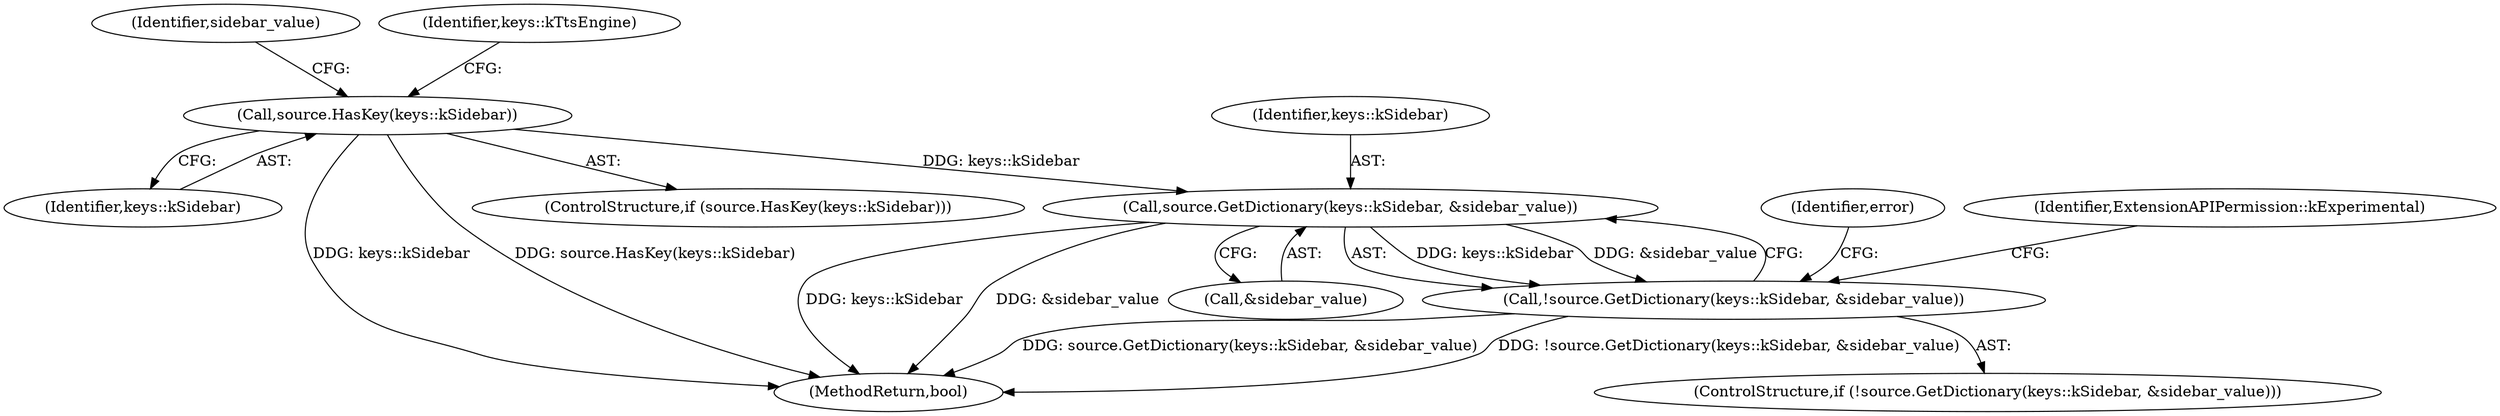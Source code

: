 digraph "0_Chrome_c63f2b7fe4fe2977f858a8e36d5f48db17eff2e7_30@pointer" {
"1002118" [label="(Call,source.GetDictionary(keys::kSidebar, &sidebar_value))"];
"1002109" [label="(Call,source.HasKey(keys::kSidebar))"];
"1002117" [label="(Call,!source.GetDictionary(keys::kSidebar, &sidebar_value))"];
"1002125" [label="(Identifier,error)"];
"1002109" [label="(Call,source.HasKey(keys::kSidebar))"];
"1002110" [label="(Identifier,keys::kSidebar)"];
"1002114" [label="(Identifier,sidebar_value)"];
"1002119" [label="(Identifier,keys::kSidebar)"];
"1002151" [label="(Identifier,keys::kTtsEngine)"];
"1002116" [label="(ControlStructure,if (!source.GetDictionary(keys::kSidebar, &sidebar_value)))"];
"1002448" [label="(MethodReturn,bool)"];
"1002117" [label="(Call,!source.GetDictionary(keys::kSidebar, &sidebar_value))"];
"1002132" [label="(Identifier,ExtensionAPIPermission::kExperimental)"];
"1002108" [label="(ControlStructure,if (source.HasKey(keys::kSidebar)))"];
"1002118" [label="(Call,source.GetDictionary(keys::kSidebar, &sidebar_value))"];
"1002120" [label="(Call,&sidebar_value)"];
"1002118" -> "1002117"  [label="AST: "];
"1002118" -> "1002120"  [label="CFG: "];
"1002119" -> "1002118"  [label="AST: "];
"1002120" -> "1002118"  [label="AST: "];
"1002117" -> "1002118"  [label="CFG: "];
"1002118" -> "1002448"  [label="DDG: keys::kSidebar"];
"1002118" -> "1002448"  [label="DDG: &sidebar_value"];
"1002118" -> "1002117"  [label="DDG: keys::kSidebar"];
"1002118" -> "1002117"  [label="DDG: &sidebar_value"];
"1002109" -> "1002118"  [label="DDG: keys::kSidebar"];
"1002109" -> "1002108"  [label="AST: "];
"1002109" -> "1002110"  [label="CFG: "];
"1002110" -> "1002109"  [label="AST: "];
"1002114" -> "1002109"  [label="CFG: "];
"1002151" -> "1002109"  [label="CFG: "];
"1002109" -> "1002448"  [label="DDG: keys::kSidebar"];
"1002109" -> "1002448"  [label="DDG: source.HasKey(keys::kSidebar)"];
"1002117" -> "1002116"  [label="AST: "];
"1002125" -> "1002117"  [label="CFG: "];
"1002132" -> "1002117"  [label="CFG: "];
"1002117" -> "1002448"  [label="DDG: source.GetDictionary(keys::kSidebar, &sidebar_value)"];
"1002117" -> "1002448"  [label="DDG: !source.GetDictionary(keys::kSidebar, &sidebar_value)"];
}
